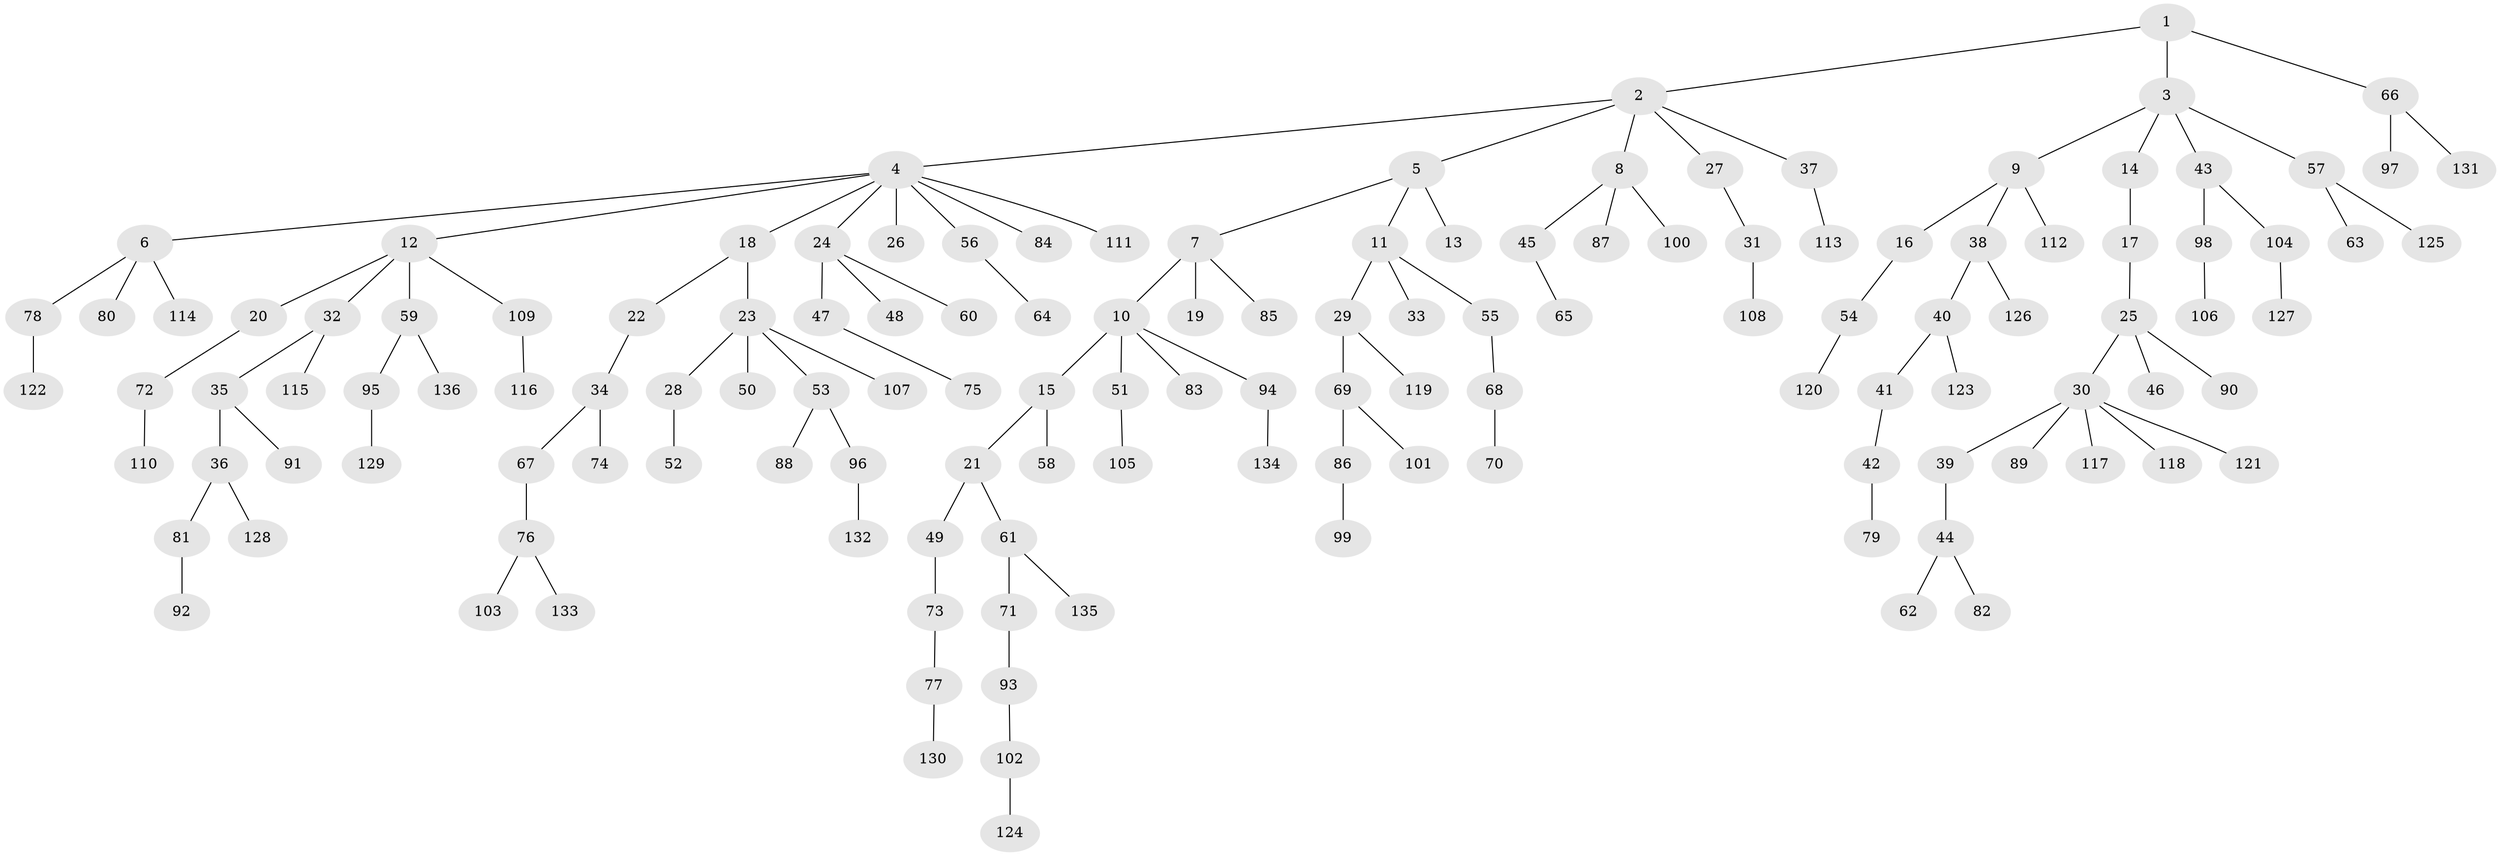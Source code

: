 // coarse degree distribution, {7: 0.011111111111111112, 5: 0.022222222222222223, 9: 0.011111111111111112, 3: 0.1111111111111111, 4: 0.06666666666666667, 6: 0.022222222222222223, 2: 0.2, 1: 0.5555555555555556}
// Generated by graph-tools (version 1.1) at 2025/52/02/27/25 19:52:12]
// undirected, 136 vertices, 135 edges
graph export_dot {
graph [start="1"]
  node [color=gray90,style=filled];
  1;
  2;
  3;
  4;
  5;
  6;
  7;
  8;
  9;
  10;
  11;
  12;
  13;
  14;
  15;
  16;
  17;
  18;
  19;
  20;
  21;
  22;
  23;
  24;
  25;
  26;
  27;
  28;
  29;
  30;
  31;
  32;
  33;
  34;
  35;
  36;
  37;
  38;
  39;
  40;
  41;
  42;
  43;
  44;
  45;
  46;
  47;
  48;
  49;
  50;
  51;
  52;
  53;
  54;
  55;
  56;
  57;
  58;
  59;
  60;
  61;
  62;
  63;
  64;
  65;
  66;
  67;
  68;
  69;
  70;
  71;
  72;
  73;
  74;
  75;
  76;
  77;
  78;
  79;
  80;
  81;
  82;
  83;
  84;
  85;
  86;
  87;
  88;
  89;
  90;
  91;
  92;
  93;
  94;
  95;
  96;
  97;
  98;
  99;
  100;
  101;
  102;
  103;
  104;
  105;
  106;
  107;
  108;
  109;
  110;
  111;
  112;
  113;
  114;
  115;
  116;
  117;
  118;
  119;
  120;
  121;
  122;
  123;
  124;
  125;
  126;
  127;
  128;
  129;
  130;
  131;
  132;
  133;
  134;
  135;
  136;
  1 -- 2;
  1 -- 3;
  1 -- 66;
  2 -- 4;
  2 -- 5;
  2 -- 8;
  2 -- 27;
  2 -- 37;
  3 -- 9;
  3 -- 14;
  3 -- 43;
  3 -- 57;
  4 -- 6;
  4 -- 12;
  4 -- 18;
  4 -- 24;
  4 -- 26;
  4 -- 56;
  4 -- 84;
  4 -- 111;
  5 -- 7;
  5 -- 11;
  5 -- 13;
  6 -- 78;
  6 -- 80;
  6 -- 114;
  7 -- 10;
  7 -- 19;
  7 -- 85;
  8 -- 45;
  8 -- 87;
  8 -- 100;
  9 -- 16;
  9 -- 38;
  9 -- 112;
  10 -- 15;
  10 -- 51;
  10 -- 83;
  10 -- 94;
  11 -- 29;
  11 -- 33;
  11 -- 55;
  12 -- 20;
  12 -- 32;
  12 -- 59;
  12 -- 109;
  14 -- 17;
  15 -- 21;
  15 -- 58;
  16 -- 54;
  17 -- 25;
  18 -- 22;
  18 -- 23;
  20 -- 72;
  21 -- 49;
  21 -- 61;
  22 -- 34;
  23 -- 28;
  23 -- 50;
  23 -- 53;
  23 -- 107;
  24 -- 47;
  24 -- 48;
  24 -- 60;
  25 -- 30;
  25 -- 46;
  25 -- 90;
  27 -- 31;
  28 -- 52;
  29 -- 69;
  29 -- 119;
  30 -- 39;
  30 -- 89;
  30 -- 117;
  30 -- 118;
  30 -- 121;
  31 -- 108;
  32 -- 35;
  32 -- 115;
  34 -- 67;
  34 -- 74;
  35 -- 36;
  35 -- 91;
  36 -- 81;
  36 -- 128;
  37 -- 113;
  38 -- 40;
  38 -- 126;
  39 -- 44;
  40 -- 41;
  40 -- 123;
  41 -- 42;
  42 -- 79;
  43 -- 98;
  43 -- 104;
  44 -- 62;
  44 -- 82;
  45 -- 65;
  47 -- 75;
  49 -- 73;
  51 -- 105;
  53 -- 88;
  53 -- 96;
  54 -- 120;
  55 -- 68;
  56 -- 64;
  57 -- 63;
  57 -- 125;
  59 -- 95;
  59 -- 136;
  61 -- 71;
  61 -- 135;
  66 -- 97;
  66 -- 131;
  67 -- 76;
  68 -- 70;
  69 -- 86;
  69 -- 101;
  71 -- 93;
  72 -- 110;
  73 -- 77;
  76 -- 103;
  76 -- 133;
  77 -- 130;
  78 -- 122;
  81 -- 92;
  86 -- 99;
  93 -- 102;
  94 -- 134;
  95 -- 129;
  96 -- 132;
  98 -- 106;
  102 -- 124;
  104 -- 127;
  109 -- 116;
}
